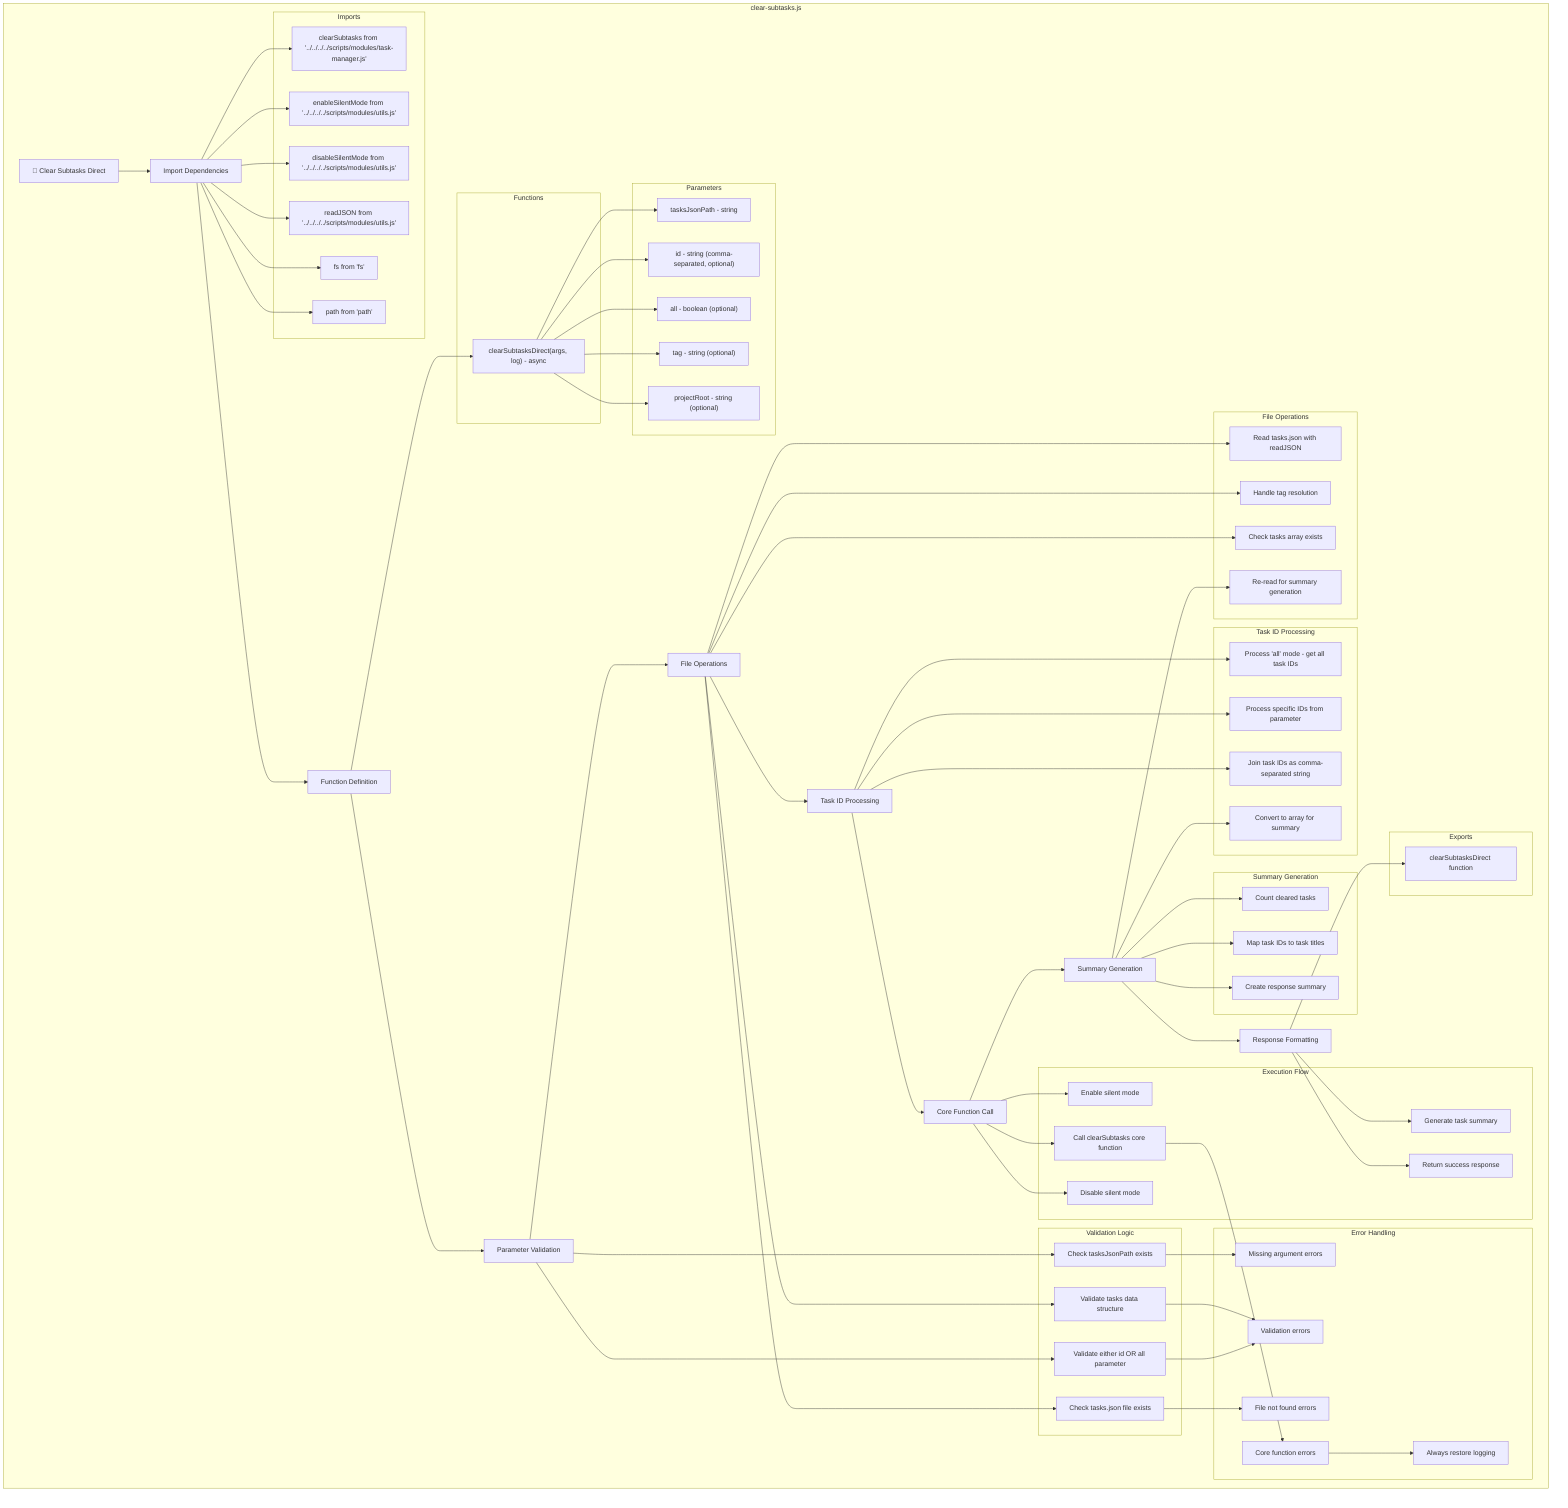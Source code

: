 flowchart TD
    subgraph "clear-subtasks.js"
        A["🧹 Clear Subtasks Direct"] --> B["Import Dependencies"]
        B --> C["Function Definition"]
        C --> D["Parameter Validation"]
        D --> E["File Operations"]
        E --> F["Task ID Processing"]
        F --> G["Core Function Call"]
        G --> H["Summary Generation"]
        H --> I["Response Formatting"]
        
        subgraph "Imports"
            I1["clearSubtasks from '../../../../scripts/modules/task-manager.js'"]
            I2["enableSilentMode from '../../../../scripts/modules/utils.js'"]
            I3["disableSilentMode from '../../../../scripts/modules/utils.js'"]
            I4["readJSON from '../../../../scripts/modules/utils.js'"]
            I5["fs from 'fs'"]
            I6["path from 'path'"]
        end
        
        subgraph "Functions"
            F1["clearSubtasksDirect(args, log) - async"]
        end
        
        subgraph "Parameters"
            P1["tasksJsonPath - string"]
            P2["id - string (comma-separated, optional)"]
            P3["all - boolean (optional)"]
            P4["tag - string (optional)"]
            P5["projectRoot - string (optional)"]
        end
        
        subgraph "Validation Logic"
            V1["Check tasksJsonPath exists"]
            V2["Validate either id OR all parameter"]
            V3["Check tasks.json file exists"]
            V4["Validate tasks data structure"]
        end
        
        subgraph "File Operations"
            FILE1["Read tasks.json with readJSON"]
            FILE2["Handle tag resolution"]
            FILE3["Check tasks array exists"]
            FILE4["Re-read for summary generation"]
        end
        
        subgraph "Task ID Processing"
            TID1["Process 'all' mode - get all task IDs"]
            TID2["Process specific IDs from parameter"]
            TID3["Join task IDs as comma-separated string"]
            TID4["Convert to array for summary"]
        end
        
        subgraph "Execution Flow"
            EX1["Enable silent mode"]
            EX2["Call clearSubtasks core function"]
            EX3["Disable silent mode"]
            EX4["Generate task summary"]
            EX5["Return success response"]
        end
        
        subgraph "Summary Generation"
            SUM1["Count cleared tasks"]
            SUM2["Map task IDs to task titles"]
            SUM3["Create response summary"]
        end
        
        subgraph "Error Handling"
            ERR1["Missing argument errors"]
            ERR2["File not found errors"]
            ERR3["Validation errors"]
            ERR4["Core function errors"]
            ERR5["Always restore logging"]
        end
        
        subgraph "Exports"
            EXP1["clearSubtasksDirect function"]
        end
        
        B --> I1
        B --> I2
        B --> I3
        B --> I4
        B --> I5
        B --> I6
        C --> F1
        F1 --> P1
        F1 --> P2
        F1 --> P3
        F1 --> P4
        F1 --> P5
        D --> V1
        D --> V2
        E --> V3
        E --> V4
        E --> FILE1
        E --> FILE2
        E --> FILE3
        F --> TID1
        F --> TID2
        F --> TID3
        G --> EX1
        G --> EX2
        G --> EX3
        H --> FILE4
        H --> TID4
        H --> SUM1
        H --> SUM2
        H --> SUM3
        I --> EX4
        I --> EX5
        V1 --> ERR1
        V2 --> ERR3
        V3 --> ERR2
        V4 --> ERR3
        EX2 --> ERR4
        ERR4 --> ERR5
        I --> EXP1
    end